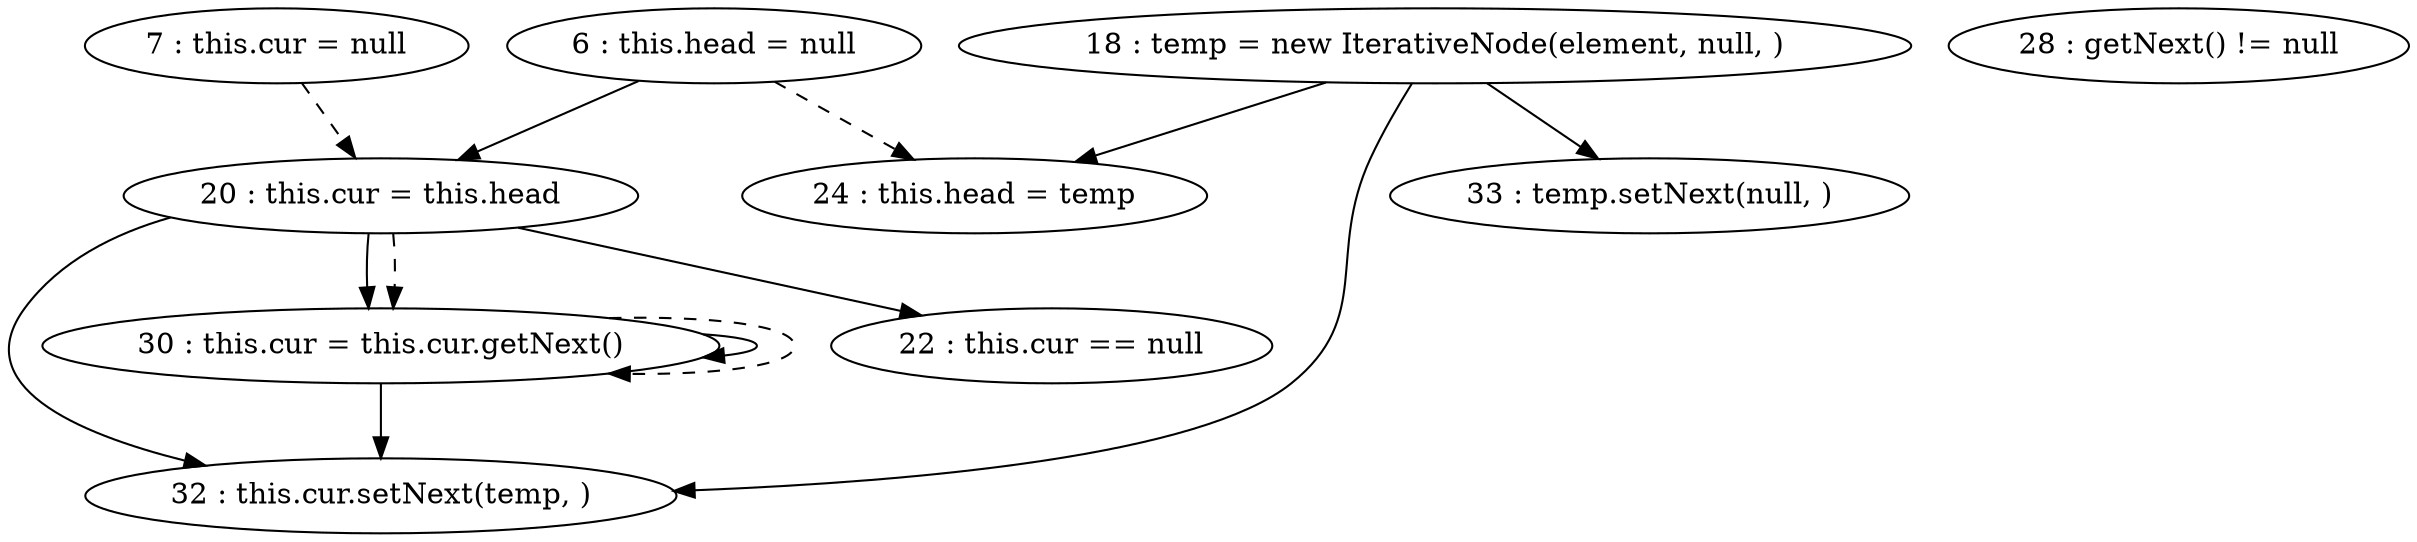 digraph G {
"6 : this.head = null"
"6 : this.head = null" -> "20 : this.cur = this.head"
"6 : this.head = null" -> "24 : this.head = temp" [style=dashed]
"7 : this.cur = null"
"7 : this.cur = null" -> "20 : this.cur = this.head" [style=dashed]
"18 : temp = new IterativeNode(element, null, )"
"18 : temp = new IterativeNode(element, null, )" -> "32 : this.cur.setNext(temp, )"
"18 : temp = new IterativeNode(element, null, )" -> "33 : temp.setNext(null, )"
"18 : temp = new IterativeNode(element, null, )" -> "24 : this.head = temp"
"20 : this.cur = this.head"
"20 : this.cur = this.head" -> "32 : this.cur.setNext(temp, )"
"20 : this.cur = this.head" -> "30 : this.cur = this.cur.getNext()"
"20 : this.cur = this.head" -> "22 : this.cur == null"
"20 : this.cur = this.head" -> "30 : this.cur = this.cur.getNext()" [style=dashed]
"22 : this.cur == null"
"24 : this.head = temp"
"28 : getNext() != null"
"30 : this.cur = this.cur.getNext()"
"30 : this.cur = this.cur.getNext()" -> "32 : this.cur.setNext(temp, )"
"30 : this.cur = this.cur.getNext()" -> "30 : this.cur = this.cur.getNext()"
"30 : this.cur = this.cur.getNext()" -> "30 : this.cur = this.cur.getNext()" [style=dashed]
"28 : getNext() != null"
"32 : this.cur.setNext(temp, )"
"33 : temp.setNext(null, )"
}